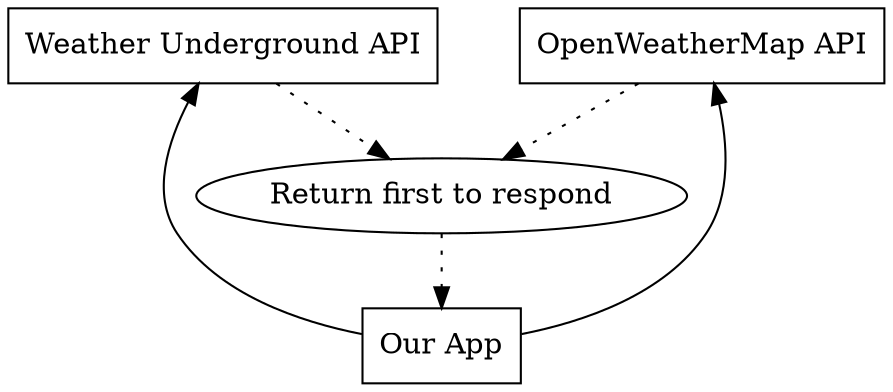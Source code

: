 digraph{
wunderground[label="Weather Underground API",shape=box];
openweathermap[label="OpenWeatherMap API",shape=box];
ourApp[label="Our App",shape=box];
ourApp->wunderground;
fastest[label="Return first to respond"];
ourApp->openweathermap;
wunderground->fastest[style=dotted];
openweathermap->fastest[style=dotted];
fastest->ourApp[style=dotted];

subgraph{
rank = same; wunderground; openweathermap;
}
}
